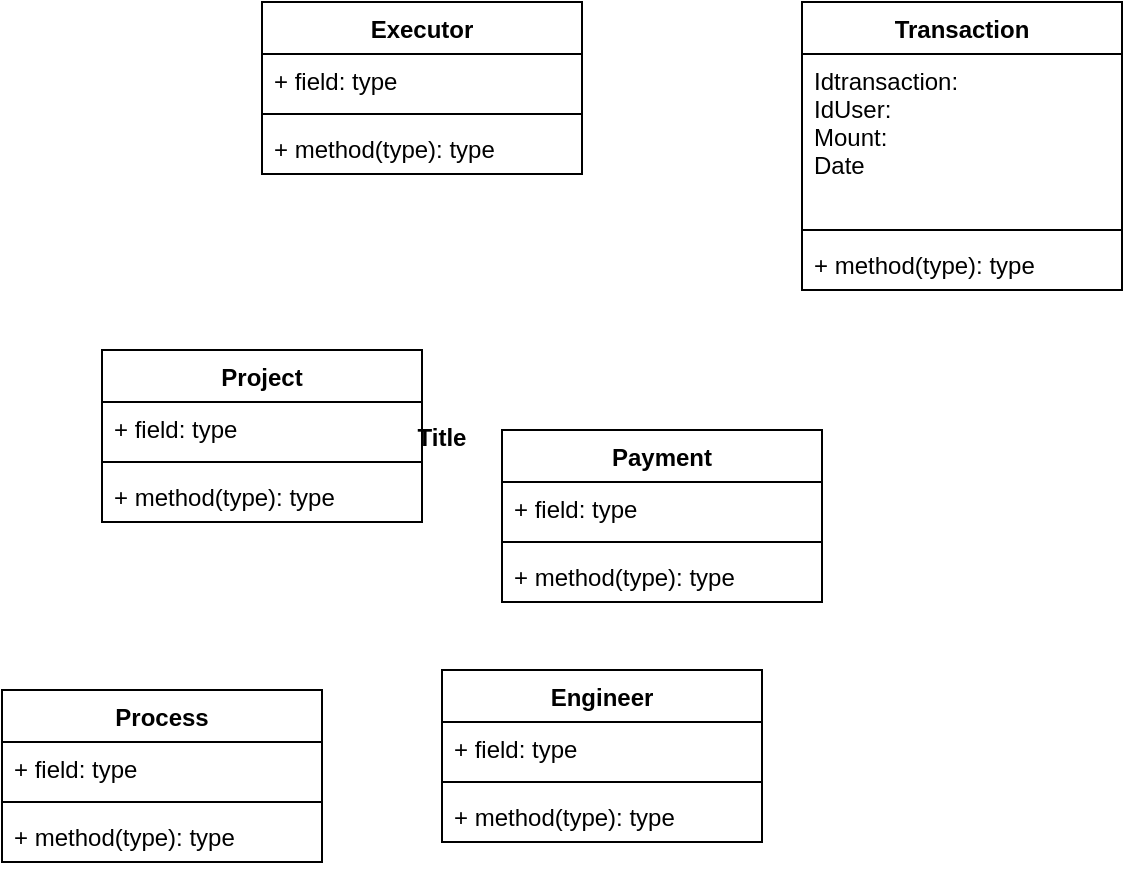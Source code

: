 <mxfile version="18.1.3" type="github">
  <diagram id="UfdyIqfIFR9n5oV1vF0f" name="Page-1">
    <mxGraphModel dx="1038" dy="1639" grid="1" gridSize="10" guides="1" tooltips="1" connect="1" arrows="1" fold="1" page="1" pageScale="1" pageWidth="850" pageHeight="1100" math="0" shadow="0">
      <root>
        <mxCell id="0" />
        <mxCell id="1" parent="0" />
        <mxCell id="uthGSIGMHY5dIZVVky6s-19" value="Executor" style="swimlane;fontStyle=1;align=center;verticalAlign=top;childLayout=stackLayout;horizontal=1;startSize=26;horizontalStack=0;resizeParent=1;resizeParentMax=0;resizeLast=0;collapsible=1;marginBottom=0;" vertex="1" parent="1">
          <mxGeometry x="330" y="-34" width="160" height="86" as="geometry" />
        </mxCell>
        <mxCell id="uthGSIGMHY5dIZVVky6s-20" value="+ field: type" style="text;strokeColor=none;fillColor=none;align=left;verticalAlign=top;spacingLeft=4;spacingRight=4;overflow=hidden;rotatable=0;points=[[0,0.5],[1,0.5]];portConstraint=eastwest;" vertex="1" parent="uthGSIGMHY5dIZVVky6s-19">
          <mxGeometry y="26" width="160" height="26" as="geometry" />
        </mxCell>
        <mxCell id="uthGSIGMHY5dIZVVky6s-21" value="" style="line;strokeWidth=1;fillColor=none;align=left;verticalAlign=middle;spacingTop=-1;spacingLeft=3;spacingRight=3;rotatable=0;labelPosition=right;points=[];portConstraint=eastwest;" vertex="1" parent="uthGSIGMHY5dIZVVky6s-19">
          <mxGeometry y="52" width="160" height="8" as="geometry" />
        </mxCell>
        <mxCell id="uthGSIGMHY5dIZVVky6s-22" value="+ method(type): type" style="text;strokeColor=none;fillColor=none;align=left;verticalAlign=top;spacingLeft=4;spacingRight=4;overflow=hidden;rotatable=0;points=[[0,0.5],[1,0.5]];portConstraint=eastwest;" vertex="1" parent="uthGSIGMHY5dIZVVky6s-19">
          <mxGeometry y="60" width="160" height="26" as="geometry" />
        </mxCell>
        <mxCell id="uthGSIGMHY5dIZVVky6s-29" value="Project" style="swimlane;fontStyle=1;align=center;verticalAlign=top;childLayout=stackLayout;horizontal=1;startSize=26;horizontalStack=0;resizeParent=1;resizeParentMax=0;resizeLast=0;collapsible=1;marginBottom=0;" vertex="1" parent="1">
          <mxGeometry x="250" y="140" width="160" height="86" as="geometry" />
        </mxCell>
        <mxCell id="uthGSIGMHY5dIZVVky6s-30" value="+ field: type" style="text;strokeColor=none;fillColor=none;align=left;verticalAlign=top;spacingLeft=4;spacingRight=4;overflow=hidden;rotatable=0;points=[[0,0.5],[1,0.5]];portConstraint=eastwest;" vertex="1" parent="uthGSIGMHY5dIZVVky6s-29">
          <mxGeometry y="26" width="160" height="26" as="geometry" />
        </mxCell>
        <mxCell id="uthGSIGMHY5dIZVVky6s-31" value="" style="line;strokeWidth=1;fillColor=none;align=left;verticalAlign=middle;spacingTop=-1;spacingLeft=3;spacingRight=3;rotatable=0;labelPosition=right;points=[];portConstraint=eastwest;" vertex="1" parent="uthGSIGMHY5dIZVVky6s-29">
          <mxGeometry y="52" width="160" height="8" as="geometry" />
        </mxCell>
        <mxCell id="uthGSIGMHY5dIZVVky6s-32" value="+ method(type): type" style="text;strokeColor=none;fillColor=none;align=left;verticalAlign=top;spacingLeft=4;spacingRight=4;overflow=hidden;rotatable=0;points=[[0,0.5],[1,0.5]];portConstraint=eastwest;" vertex="1" parent="uthGSIGMHY5dIZVVky6s-29">
          <mxGeometry y="60" width="160" height="26" as="geometry" />
        </mxCell>
        <mxCell id="uthGSIGMHY5dIZVVky6s-33" value="Payment" style="swimlane;fontStyle=1;align=center;verticalAlign=top;childLayout=stackLayout;horizontal=1;startSize=26;horizontalStack=0;resizeParent=1;resizeParentMax=0;resizeLast=0;collapsible=1;marginBottom=0;" vertex="1" parent="1">
          <mxGeometry x="450" y="180" width="160" height="86" as="geometry" />
        </mxCell>
        <mxCell id="uthGSIGMHY5dIZVVky6s-34" value="+ field: type" style="text;strokeColor=none;fillColor=none;align=left;verticalAlign=top;spacingLeft=4;spacingRight=4;overflow=hidden;rotatable=0;points=[[0,0.5],[1,0.5]];portConstraint=eastwest;" vertex="1" parent="uthGSIGMHY5dIZVVky6s-33">
          <mxGeometry y="26" width="160" height="26" as="geometry" />
        </mxCell>
        <mxCell id="uthGSIGMHY5dIZVVky6s-35" value="" style="line;strokeWidth=1;fillColor=none;align=left;verticalAlign=middle;spacingTop=-1;spacingLeft=3;spacingRight=3;rotatable=0;labelPosition=right;points=[];portConstraint=eastwest;" vertex="1" parent="uthGSIGMHY5dIZVVky6s-33">
          <mxGeometry y="52" width="160" height="8" as="geometry" />
        </mxCell>
        <mxCell id="uthGSIGMHY5dIZVVky6s-36" value="+ method(type): type" style="text;strokeColor=none;fillColor=none;align=left;verticalAlign=top;spacingLeft=4;spacingRight=4;overflow=hidden;rotatable=0;points=[[0,0.5],[1,0.5]];portConstraint=eastwest;" vertex="1" parent="uthGSIGMHY5dIZVVky6s-33">
          <mxGeometry y="60" width="160" height="26" as="geometry" />
        </mxCell>
        <mxCell id="uthGSIGMHY5dIZVVky6s-37" value="Process" style="swimlane;fontStyle=1;align=center;verticalAlign=top;childLayout=stackLayout;horizontal=1;startSize=26;horizontalStack=0;resizeParent=1;resizeParentMax=0;resizeLast=0;collapsible=1;marginBottom=0;" vertex="1" parent="1">
          <mxGeometry x="200" y="310" width="160" height="86" as="geometry" />
        </mxCell>
        <mxCell id="uthGSIGMHY5dIZVVky6s-38" value="+ field: type" style="text;strokeColor=none;fillColor=none;align=left;verticalAlign=top;spacingLeft=4;spacingRight=4;overflow=hidden;rotatable=0;points=[[0,0.5],[1,0.5]];portConstraint=eastwest;" vertex="1" parent="uthGSIGMHY5dIZVVky6s-37">
          <mxGeometry y="26" width="160" height="26" as="geometry" />
        </mxCell>
        <mxCell id="uthGSIGMHY5dIZVVky6s-39" value="" style="line;strokeWidth=1;fillColor=none;align=left;verticalAlign=middle;spacingTop=-1;spacingLeft=3;spacingRight=3;rotatable=0;labelPosition=right;points=[];portConstraint=eastwest;" vertex="1" parent="uthGSIGMHY5dIZVVky6s-37">
          <mxGeometry y="52" width="160" height="8" as="geometry" />
        </mxCell>
        <mxCell id="uthGSIGMHY5dIZVVky6s-40" value="+ method(type): type" style="text;strokeColor=none;fillColor=none;align=left;verticalAlign=top;spacingLeft=4;spacingRight=4;overflow=hidden;rotatable=0;points=[[0,0.5],[1,0.5]];portConstraint=eastwest;" vertex="1" parent="uthGSIGMHY5dIZVVky6s-37">
          <mxGeometry y="60" width="160" height="26" as="geometry" />
        </mxCell>
        <mxCell id="uthGSIGMHY5dIZVVky6s-41" value="Engineer" style="swimlane;fontStyle=1;align=center;verticalAlign=top;childLayout=stackLayout;horizontal=1;startSize=26;horizontalStack=0;resizeParent=1;resizeParentMax=0;resizeLast=0;collapsible=1;marginBottom=0;" vertex="1" parent="1">
          <mxGeometry x="420" y="300" width="160" height="86" as="geometry" />
        </mxCell>
        <mxCell id="uthGSIGMHY5dIZVVky6s-42" value="+ field: type" style="text;strokeColor=none;fillColor=none;align=left;verticalAlign=top;spacingLeft=4;spacingRight=4;overflow=hidden;rotatable=0;points=[[0,0.5],[1,0.5]];portConstraint=eastwest;" vertex="1" parent="uthGSIGMHY5dIZVVky6s-41">
          <mxGeometry y="26" width="160" height="26" as="geometry" />
        </mxCell>
        <mxCell id="uthGSIGMHY5dIZVVky6s-43" value="" style="line;strokeWidth=1;fillColor=none;align=left;verticalAlign=middle;spacingTop=-1;spacingLeft=3;spacingRight=3;rotatable=0;labelPosition=right;points=[];portConstraint=eastwest;" vertex="1" parent="uthGSIGMHY5dIZVVky6s-41">
          <mxGeometry y="52" width="160" height="8" as="geometry" />
        </mxCell>
        <mxCell id="uthGSIGMHY5dIZVVky6s-44" value="+ method(type): type" style="text;strokeColor=none;fillColor=none;align=left;verticalAlign=top;spacingLeft=4;spacingRight=4;overflow=hidden;rotatable=0;points=[[0,0.5],[1,0.5]];portConstraint=eastwest;" vertex="1" parent="uthGSIGMHY5dIZVVky6s-41">
          <mxGeometry y="60" width="160" height="26" as="geometry" />
        </mxCell>
        <mxCell id="uthGSIGMHY5dIZVVky6s-45" value="Transaction" style="swimlane;fontStyle=1;align=center;verticalAlign=top;childLayout=stackLayout;horizontal=1;startSize=26;horizontalStack=0;resizeParent=1;resizeParentMax=0;resizeLast=0;collapsible=1;marginBottom=0;" vertex="1" parent="1">
          <mxGeometry x="600" y="-34" width="160" height="144" as="geometry" />
        </mxCell>
        <mxCell id="uthGSIGMHY5dIZVVky6s-46" value="Idtransaction:&#xa;IdUser:&#xa;Mount:&#xa;Date" style="text;strokeColor=none;fillColor=none;align=left;verticalAlign=top;spacingLeft=4;spacingRight=4;overflow=hidden;rotatable=0;points=[[0,0.5],[1,0.5]];portConstraint=eastwest;" vertex="1" parent="uthGSIGMHY5dIZVVky6s-45">
          <mxGeometry y="26" width="160" height="84" as="geometry" />
        </mxCell>
        <mxCell id="uthGSIGMHY5dIZVVky6s-47" value="" style="line;strokeWidth=1;fillColor=none;align=left;verticalAlign=middle;spacingTop=-1;spacingLeft=3;spacingRight=3;rotatable=0;labelPosition=right;points=[];portConstraint=eastwest;" vertex="1" parent="uthGSIGMHY5dIZVVky6s-45">
          <mxGeometry y="110" width="160" height="8" as="geometry" />
        </mxCell>
        <mxCell id="uthGSIGMHY5dIZVVky6s-48" value="+ method(type): type" style="text;strokeColor=none;fillColor=none;align=left;verticalAlign=top;spacingLeft=4;spacingRight=4;overflow=hidden;rotatable=0;points=[[0,0.5],[1,0.5]];portConstraint=eastwest;" vertex="1" parent="uthGSIGMHY5dIZVVky6s-45">
          <mxGeometry y="118" width="160" height="26" as="geometry" />
        </mxCell>
        <mxCell id="uthGSIGMHY5dIZVVky6s-50" value="Title" style="text;align=center;fontStyle=1;verticalAlign=middle;spacingLeft=3;spacingRight=3;strokeColor=none;rotatable=0;points=[[0,0.5],[1,0.5]];portConstraint=eastwest;" vertex="1" parent="1">
          <mxGeometry x="380" y="170" width="80" height="26" as="geometry" />
        </mxCell>
      </root>
    </mxGraphModel>
  </diagram>
</mxfile>
